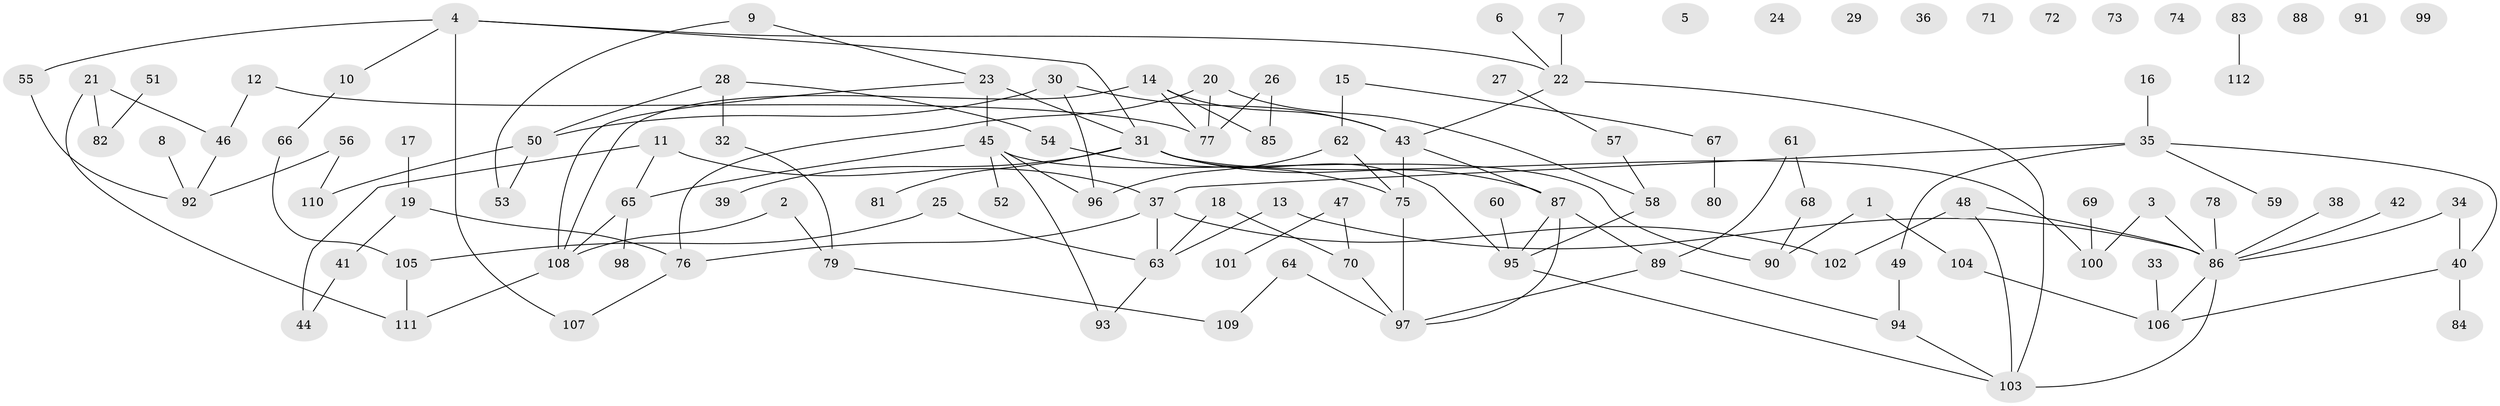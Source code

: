 // coarse degree distribution, {7: 0.09090909090909091, 12: 0.045454545454545456, 4: 0.13636363636363635, 1: 0.13636363636363635, 3: 0.13636363636363635, 9: 0.045454545454545456, 2: 0.2727272727272727, 5: 0.13636363636363635}
// Generated by graph-tools (version 1.1) at 2025/48/03/04/25 22:48:11]
// undirected, 112 vertices, 134 edges
graph export_dot {
  node [color=gray90,style=filled];
  1;
  2;
  3;
  4;
  5;
  6;
  7;
  8;
  9;
  10;
  11;
  12;
  13;
  14;
  15;
  16;
  17;
  18;
  19;
  20;
  21;
  22;
  23;
  24;
  25;
  26;
  27;
  28;
  29;
  30;
  31;
  32;
  33;
  34;
  35;
  36;
  37;
  38;
  39;
  40;
  41;
  42;
  43;
  44;
  45;
  46;
  47;
  48;
  49;
  50;
  51;
  52;
  53;
  54;
  55;
  56;
  57;
  58;
  59;
  60;
  61;
  62;
  63;
  64;
  65;
  66;
  67;
  68;
  69;
  70;
  71;
  72;
  73;
  74;
  75;
  76;
  77;
  78;
  79;
  80;
  81;
  82;
  83;
  84;
  85;
  86;
  87;
  88;
  89;
  90;
  91;
  92;
  93;
  94;
  95;
  96;
  97;
  98;
  99;
  100;
  101;
  102;
  103;
  104;
  105;
  106;
  107;
  108;
  109;
  110;
  111;
  112;
  1 -- 90;
  1 -- 104;
  2 -- 79;
  2 -- 108;
  3 -- 86;
  3 -- 100;
  4 -- 10;
  4 -- 22;
  4 -- 31;
  4 -- 55;
  4 -- 107;
  6 -- 22;
  7 -- 22;
  8 -- 92;
  9 -- 23;
  9 -- 53;
  10 -- 66;
  11 -- 37;
  11 -- 44;
  11 -- 65;
  12 -- 46;
  12 -- 77;
  13 -- 63;
  13 -- 86;
  14 -- 43;
  14 -- 77;
  14 -- 85;
  14 -- 108;
  15 -- 62;
  15 -- 67;
  16 -- 35;
  17 -- 19;
  18 -- 63;
  18 -- 70;
  19 -- 41;
  19 -- 76;
  20 -- 58;
  20 -- 76;
  20 -- 77;
  21 -- 46;
  21 -- 82;
  21 -- 111;
  22 -- 43;
  22 -- 103;
  23 -- 31;
  23 -- 45;
  23 -- 108;
  25 -- 63;
  25 -- 105;
  26 -- 77;
  26 -- 85;
  27 -- 57;
  28 -- 32;
  28 -- 50;
  28 -- 54;
  30 -- 43;
  30 -- 50;
  30 -- 96;
  31 -- 39;
  31 -- 81;
  31 -- 87;
  31 -- 95;
  31 -- 100;
  32 -- 79;
  33 -- 106;
  34 -- 40;
  34 -- 86;
  35 -- 37;
  35 -- 40;
  35 -- 49;
  35 -- 59;
  37 -- 63;
  37 -- 76;
  37 -- 102;
  38 -- 86;
  40 -- 84;
  40 -- 106;
  41 -- 44;
  42 -- 86;
  43 -- 75;
  43 -- 87;
  45 -- 52;
  45 -- 65;
  45 -- 90;
  45 -- 93;
  45 -- 96;
  46 -- 92;
  47 -- 70;
  47 -- 101;
  48 -- 86;
  48 -- 102;
  48 -- 103;
  49 -- 94;
  50 -- 53;
  50 -- 110;
  51 -- 82;
  54 -- 75;
  55 -- 92;
  56 -- 92;
  56 -- 110;
  57 -- 58;
  58 -- 95;
  60 -- 95;
  61 -- 68;
  61 -- 89;
  62 -- 75;
  62 -- 96;
  63 -- 93;
  64 -- 97;
  64 -- 109;
  65 -- 98;
  65 -- 108;
  66 -- 105;
  67 -- 80;
  68 -- 90;
  69 -- 100;
  70 -- 97;
  75 -- 97;
  76 -- 107;
  78 -- 86;
  79 -- 109;
  83 -- 112;
  86 -- 103;
  86 -- 106;
  87 -- 89;
  87 -- 95;
  87 -- 97;
  89 -- 94;
  89 -- 97;
  94 -- 103;
  95 -- 103;
  104 -- 106;
  105 -- 111;
  108 -- 111;
}
